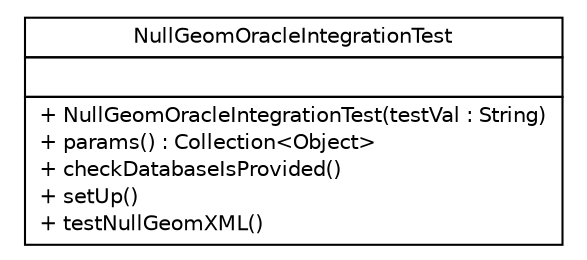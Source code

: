 #!/usr/local/bin/dot
#
# Class diagram 
# Generated by UMLGraph version R5_6-24-gf6e263 (http://www.umlgraph.org/)
#

digraph G {
	edge [fontname="Helvetica",fontsize=10,labelfontname="Helvetica",labelfontsize=10];
	node [fontname="Helvetica",fontsize=10,shape=plaintext];
	nodesep=0.25;
	ranksep=0.5;
	// nl.b3p.brmo.loader.jdbc.NullGeomOracleIntegrationTest
	c88 [label=<<table title="nl.b3p.brmo.loader.jdbc.NullGeomOracleIntegrationTest" border="0" cellborder="1" cellspacing="0" cellpadding="2" port="p" href="./NullGeomOracleIntegrationTest.html">
		<tr><td><table border="0" cellspacing="0" cellpadding="1">
<tr><td align="center" balign="center"> NullGeomOracleIntegrationTest </td></tr>
		</table></td></tr>
		<tr><td><table border="0" cellspacing="0" cellpadding="1">
<tr><td align="left" balign="left">  </td></tr>
		</table></td></tr>
		<tr><td><table border="0" cellspacing="0" cellpadding="1">
<tr><td align="left" balign="left"> + NullGeomOracleIntegrationTest(testVal : String) </td></tr>
<tr><td align="left" balign="left"> + params() : Collection&lt;Object&gt; </td></tr>
<tr><td align="left" balign="left"> + checkDatabaseIsProvided() </td></tr>
<tr><td align="left" balign="left"> + setUp() </td></tr>
<tr><td align="left" balign="left"> + testNullGeomXML() </td></tr>
		</table></td></tr>
		</table>>, URL="./NullGeomOracleIntegrationTest.html", fontname="Helvetica", fontcolor="black", fontsize=10.0];
}

